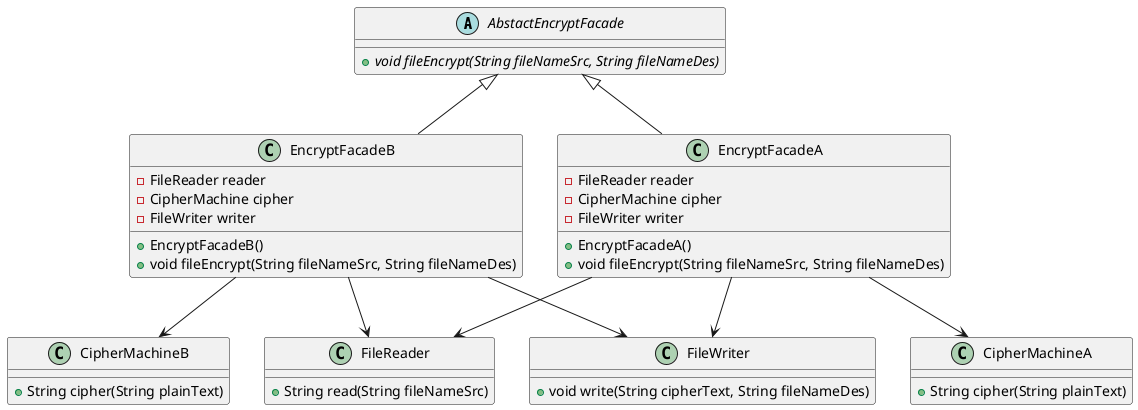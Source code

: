 @startuml

abstract class AbstactEncryptFacade {
+{abstract}void fileEncrypt(String fileNameSrc, String fileNameDes)
}

class EncryptFacadeA extends AbstactEncryptFacade {
-FileReader reader
-CipherMachine cipher
-FileWriter writer
+EncryptFacadeA()
+void fileEncrypt(String fileNameSrc, String fileNameDes)
}

class EncryptFacadeB extends AbstactEncryptFacade {
-FileReader reader
-CipherMachine cipher
-FileWriter writer
+EncryptFacadeB()
+void fileEncrypt(String fileNameSrc, String fileNameDes)
}

class FileReader {
+String read(String fileNameSrc)
}

class CipherMachineA {
+String cipher(String plainText)
}

class CipherMachineB {
+String cipher(String plainText)
}

class FileWriter {
+void write(String cipherText, String fileNameDes)
}

EncryptFacadeA --> FileReader
EncryptFacadeB --> FileReader
EncryptFacadeA --> FileWriter
EncryptFacadeB --> FileWriter
EncryptFacadeA --> CipherMachineA
EncryptFacadeB --> CipherMachineB

@enduml